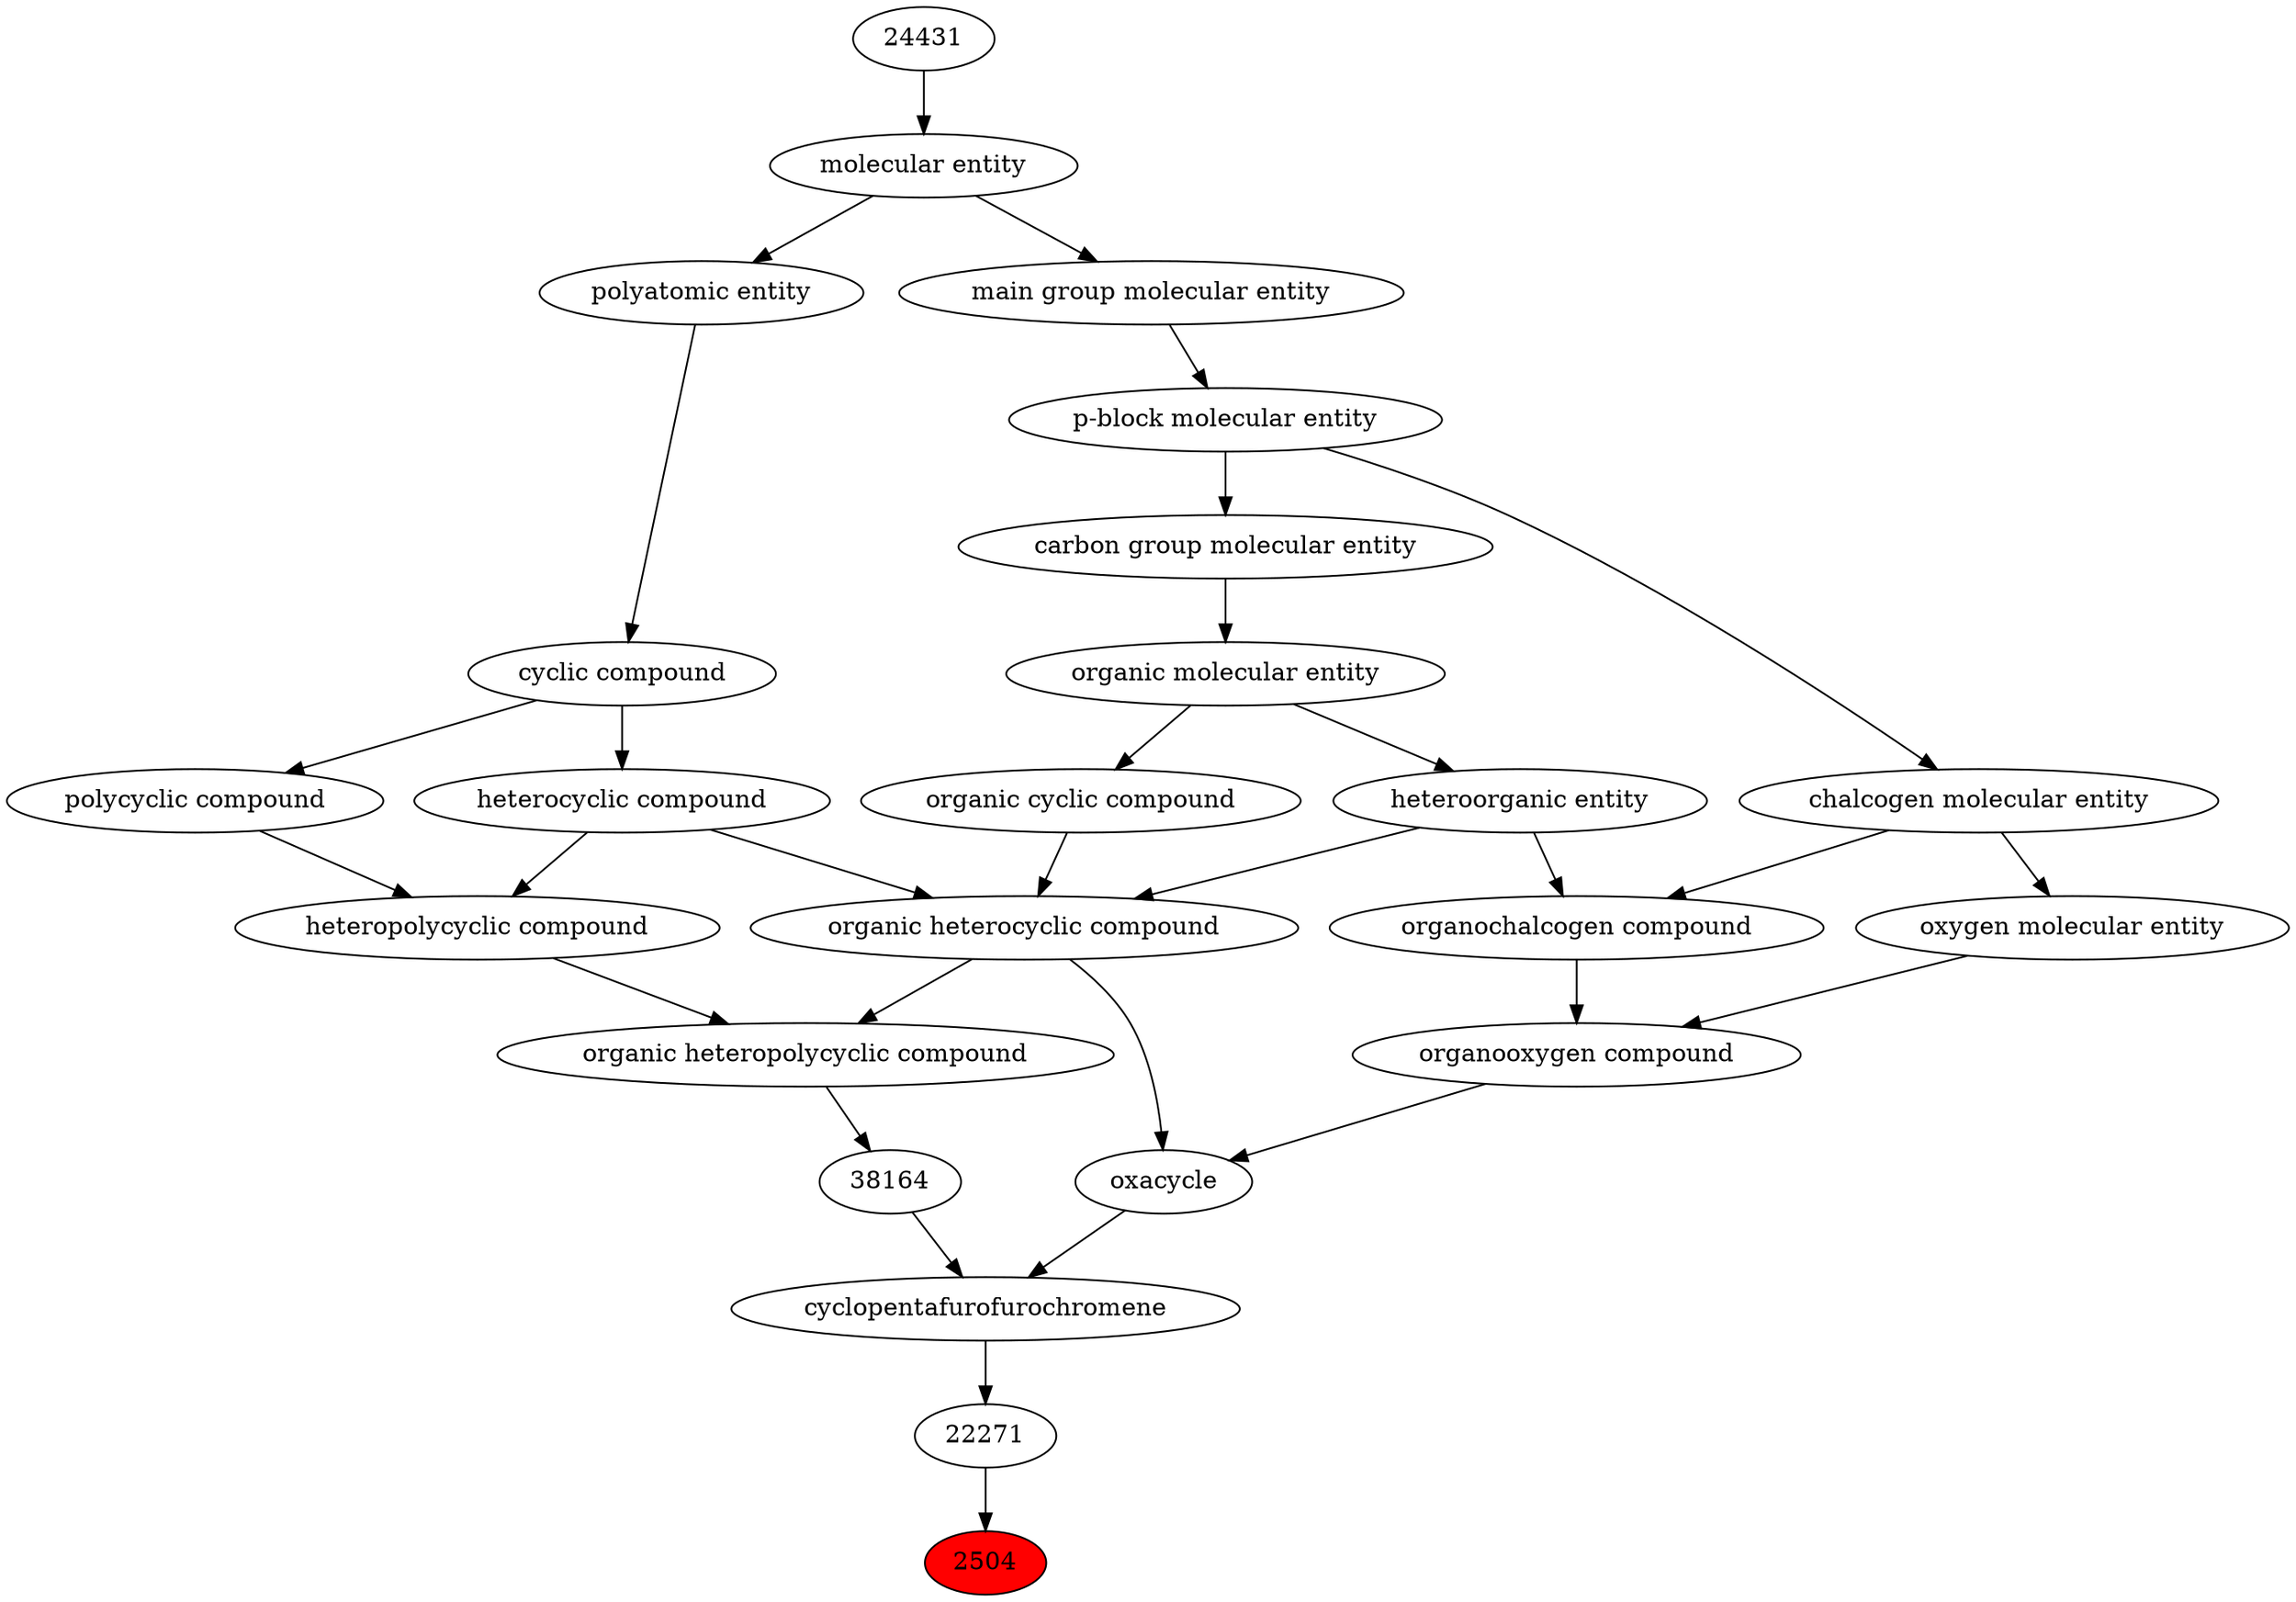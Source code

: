 digraph tree{ 
2504 [label="2504" fillcolor=red style=filled]
22271 -> 2504
22271 [label="22271"]
48210 -> 22271
48210 [label="cyclopentafurofurochromene"]
38164 -> 48210
38104 -> 48210
38164 [label="38164"]
38166 -> 38164
38104 [label="oxacycle"]
24532 -> 38104
36963 -> 38104
38166 [label="organic heteropolycyclic compound"]
24532 -> 38166
33671 -> 38166
24532 [label="organic heterocyclic compound"]
33285 -> 24532
33832 -> 24532
5686 -> 24532
36963 [label="organooxygen compound"]
36962 -> 36963
25806 -> 36963
33671 [label="heteropolycyclic compound"]
5686 -> 33671
33635 -> 33671
33285 [label="heteroorganic entity"]
50860 -> 33285
33832 [label="organic cyclic compound"]
50860 -> 33832
5686 [label="heterocyclic compound"]
33595 -> 5686
36962 [label="organochalcogen compound"]
33285 -> 36962
33304 -> 36962
25806 [label="oxygen molecular entity"]
33304 -> 25806
33635 [label="polycyclic compound"]
33595 -> 33635
50860 [label="organic molecular entity"]
33582 -> 50860
33595 [label="cyclic compound"]
36357 -> 33595
33304 [label="chalcogen molecular entity"]
33675 -> 33304
33582 [label="carbon group molecular entity"]
33675 -> 33582
36357 [label="polyatomic entity"]
23367 -> 36357
33675 [label="p-block molecular entity"]
33579 -> 33675
23367 [label="molecular entity"]
24431 -> 23367
33579 [label="main group molecular entity"]
23367 -> 33579
24431 [label="24431"]
}